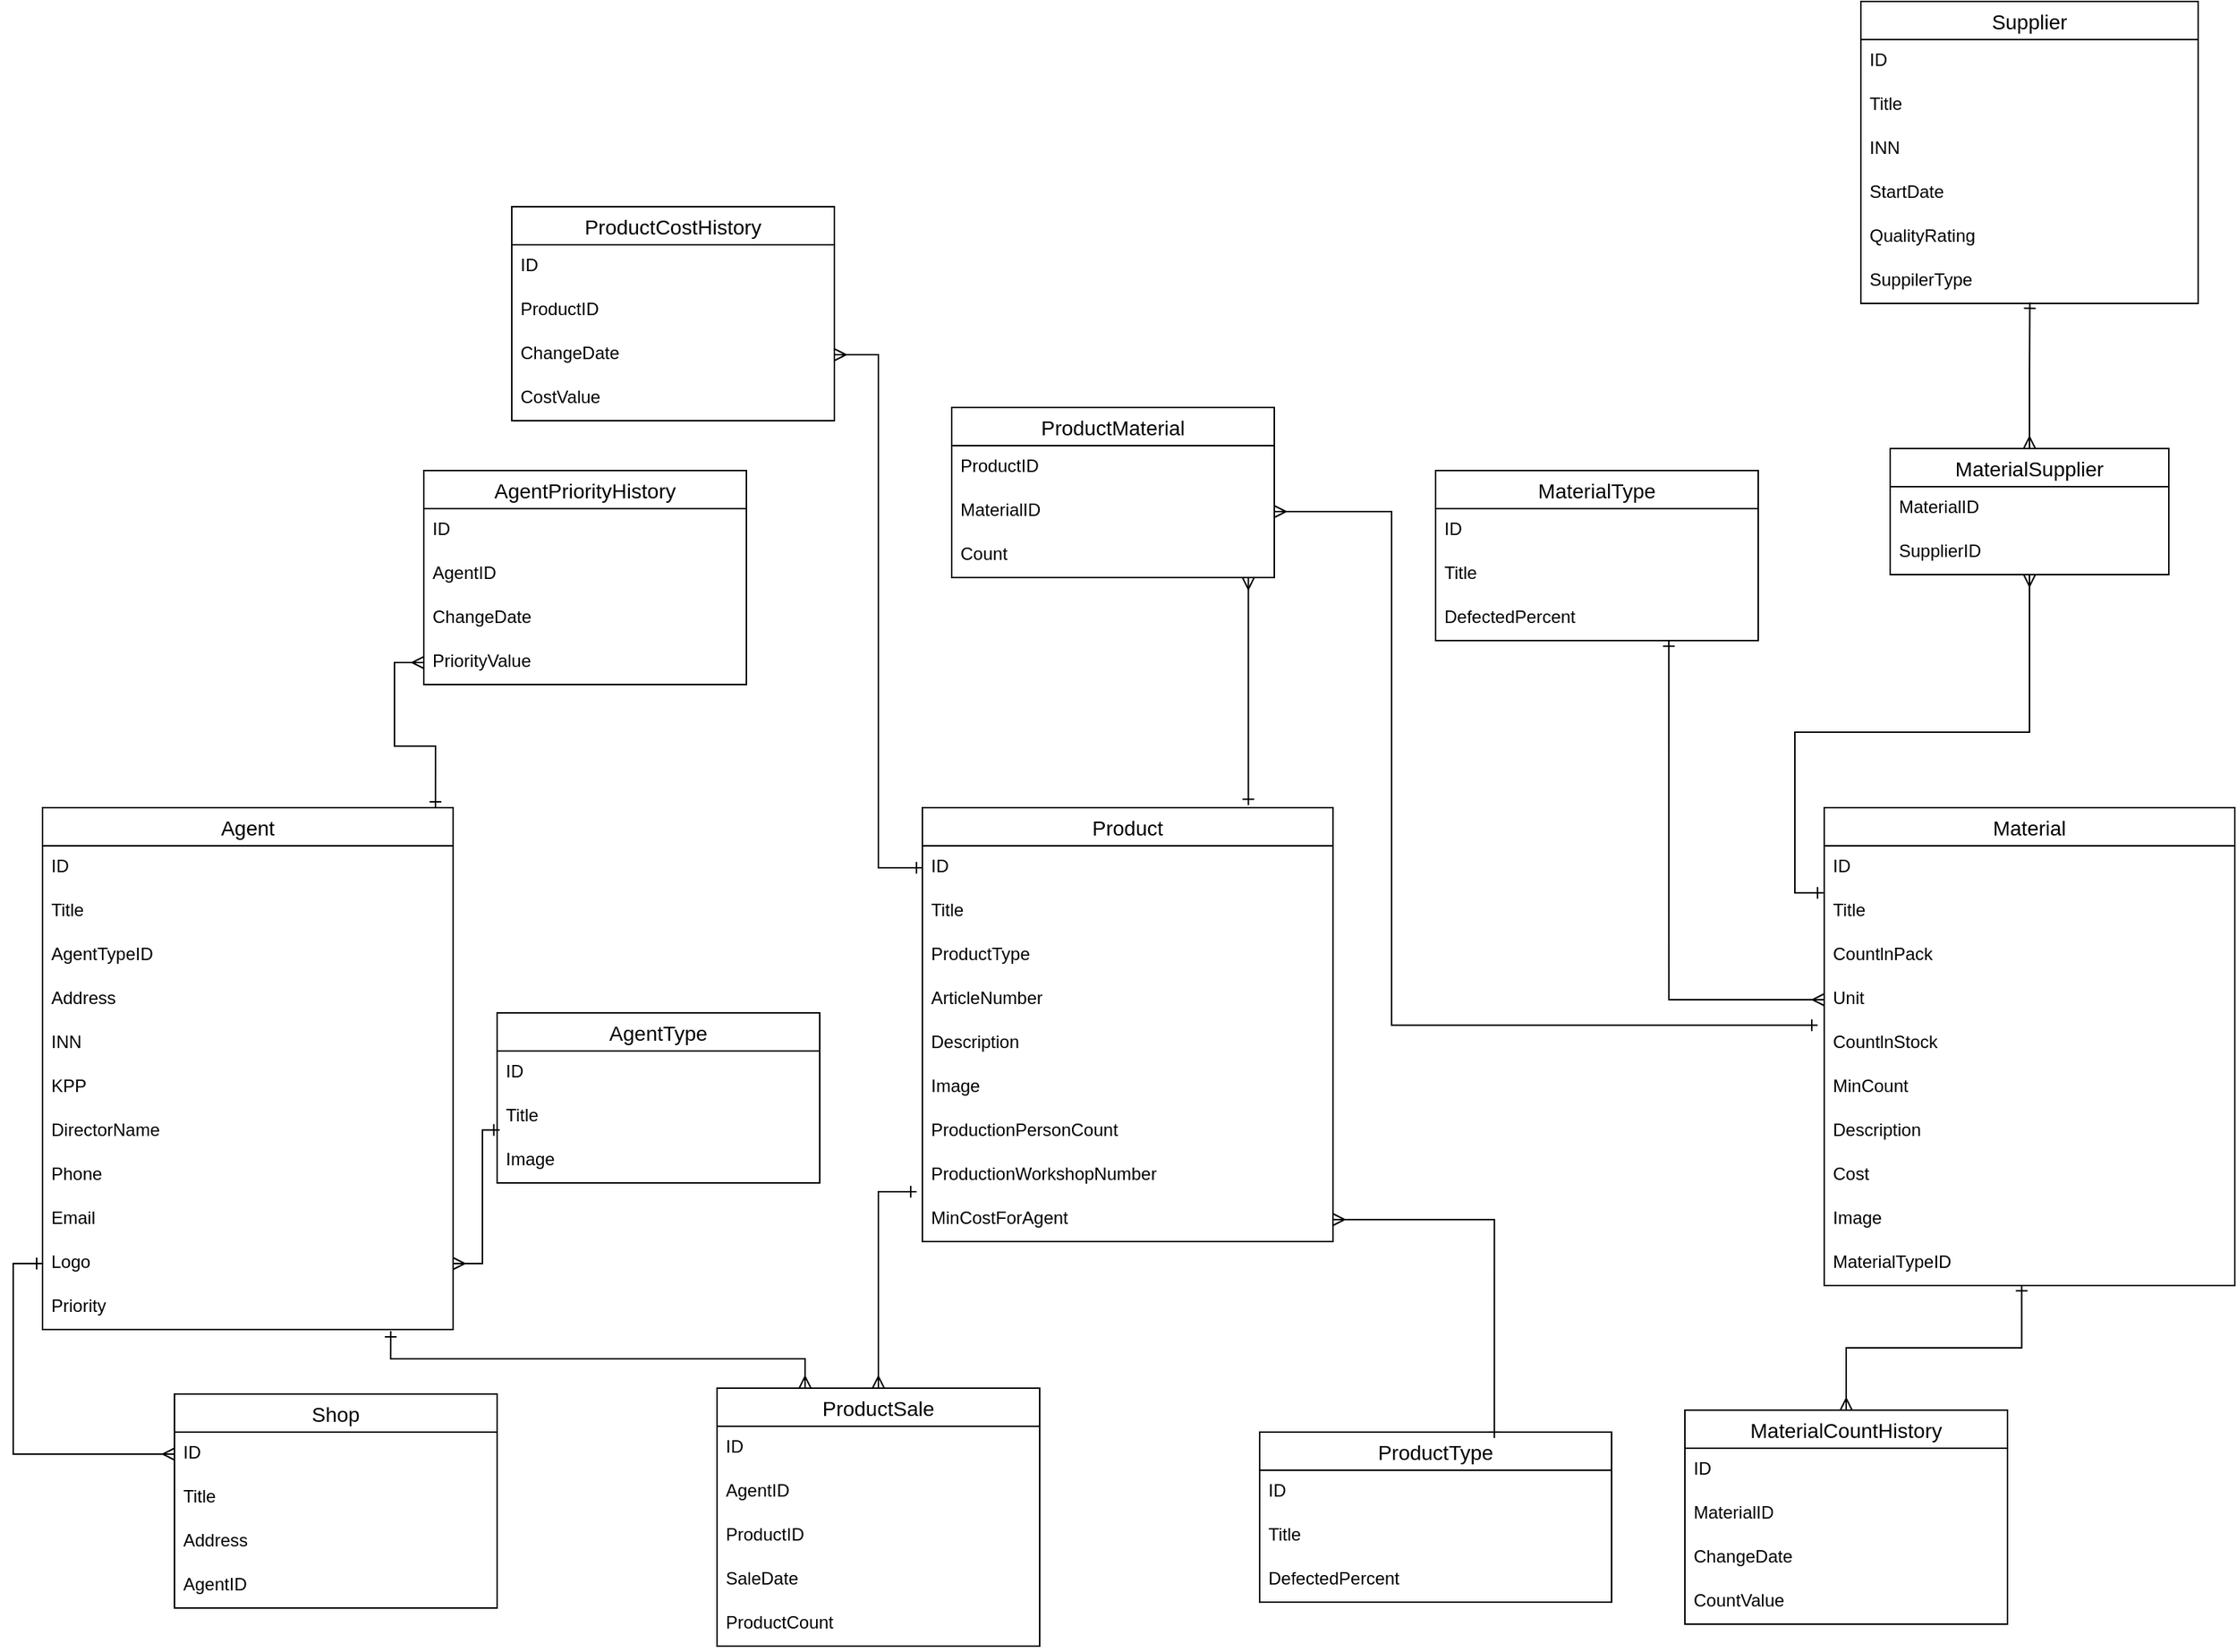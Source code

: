 <mxfile version="20.6.2" type="device"><diagram name="Page-1" id="c4acf3e9-155e-7222-9cf6-157b1a14988f"><mxGraphModel dx="3870" dy="1323" grid="1" gridSize="10" guides="1" tooltips="1" connect="1" arrows="1" fold="1" page="1" pageScale="1" pageWidth="1100" pageHeight="850" background="none" math="0" shadow="0"><root><mxCell id="0"/><mxCell id="1" parent="0"/><mxCell id="Q8-wI0hwkZf0HI2lcBYu-31" value="MaterialType" style="swimlane;fontStyle=0;childLayout=stackLayout;horizontal=1;startSize=26;horizontalStack=0;resizeParent=1;resizeParentMax=0;resizeLast=0;collapsible=1;marginBottom=0;align=center;fontSize=14;" parent="1" vertex="1"><mxGeometry x="300" y="410" width="220" height="116" as="geometry"/></mxCell><mxCell id="Q8-wI0hwkZf0HI2lcBYu-32" value="ID" style="text;strokeColor=none;fillColor=none;spacingLeft=4;spacingRight=4;overflow=hidden;rotatable=0;points=[[0,0.5],[1,0.5]];portConstraint=eastwest;fontSize=12;" parent="Q8-wI0hwkZf0HI2lcBYu-31" vertex="1"><mxGeometry y="26" width="220" height="30" as="geometry"/></mxCell><mxCell id="Q8-wI0hwkZf0HI2lcBYu-33" value="Title" style="text;strokeColor=none;fillColor=none;spacingLeft=4;spacingRight=4;overflow=hidden;rotatable=0;points=[[0,0.5],[1,0.5]];portConstraint=eastwest;fontSize=12;" parent="Q8-wI0hwkZf0HI2lcBYu-31" vertex="1"><mxGeometry y="56" width="220" height="30" as="geometry"/></mxCell><mxCell id="Q8-wI0hwkZf0HI2lcBYu-34" value="DefectedPercent" style="text;strokeColor=none;fillColor=none;spacingLeft=4;spacingRight=4;overflow=hidden;rotatable=0;points=[[0,0.5],[1,0.5]];portConstraint=eastwest;fontSize=12;" parent="Q8-wI0hwkZf0HI2lcBYu-31" vertex="1"><mxGeometry y="86" width="220" height="30" as="geometry"/></mxCell><mxCell id="Q8-wI0hwkZf0HI2lcBYu-40" value="Supplier" style="swimlane;fontStyle=0;childLayout=stackLayout;horizontal=1;startSize=26;horizontalStack=0;resizeParent=1;resizeParentMax=0;resizeLast=0;collapsible=1;marginBottom=0;align=center;fontSize=14;" parent="1" vertex="1"><mxGeometry x="590" y="90" width="230" height="206" as="geometry"/></mxCell><mxCell id="Q8-wI0hwkZf0HI2lcBYu-41" value="ID" style="text;strokeColor=none;fillColor=none;spacingLeft=4;spacingRight=4;overflow=hidden;rotatable=0;points=[[0,0.5],[1,0.5]];portConstraint=eastwest;fontSize=12;" parent="Q8-wI0hwkZf0HI2lcBYu-40" vertex="1"><mxGeometry y="26" width="230" height="30" as="geometry"/></mxCell><mxCell id="Q8-wI0hwkZf0HI2lcBYu-42" value="Title" style="text;strokeColor=none;fillColor=none;spacingLeft=4;spacingRight=4;overflow=hidden;rotatable=0;points=[[0,0.5],[1,0.5]];portConstraint=eastwest;fontSize=12;" parent="Q8-wI0hwkZf0HI2lcBYu-40" vertex="1"><mxGeometry y="56" width="230" height="30" as="geometry"/></mxCell><mxCell id="Q8-wI0hwkZf0HI2lcBYu-43" value="INN" style="text;strokeColor=none;fillColor=none;spacingLeft=4;spacingRight=4;overflow=hidden;rotatable=0;points=[[0,0.5],[1,0.5]];portConstraint=eastwest;fontSize=12;" parent="Q8-wI0hwkZf0HI2lcBYu-40" vertex="1"><mxGeometry y="86" width="230" height="30" as="geometry"/></mxCell><mxCell id="Q8-wI0hwkZf0HI2lcBYu-46" value="StartDate" style="text;strokeColor=none;fillColor=none;spacingLeft=4;spacingRight=4;overflow=hidden;rotatable=0;points=[[0,0.5],[1,0.5]];portConstraint=eastwest;fontSize=12;" parent="Q8-wI0hwkZf0HI2lcBYu-40" vertex="1"><mxGeometry y="116" width="230" height="30" as="geometry"/></mxCell><mxCell id="Q8-wI0hwkZf0HI2lcBYu-45" value="QualityRating" style="text;strokeColor=none;fillColor=none;spacingLeft=4;spacingRight=4;overflow=hidden;rotatable=0;points=[[0,0.5],[1,0.5]];portConstraint=eastwest;fontSize=12;" parent="Q8-wI0hwkZf0HI2lcBYu-40" vertex="1"><mxGeometry y="146" width="230" height="30" as="geometry"/></mxCell><mxCell id="Q8-wI0hwkZf0HI2lcBYu-44" value="SuppilerType" style="text;strokeColor=none;fillColor=none;spacingLeft=4;spacingRight=4;overflow=hidden;rotatable=0;points=[[0,0.5],[1,0.5]];portConstraint=eastwest;fontSize=12;" parent="Q8-wI0hwkZf0HI2lcBYu-40" vertex="1"><mxGeometry y="176" width="230" height="30" as="geometry"/></mxCell><mxCell id="Q8-wI0hwkZf0HI2lcBYu-155" style="edgeStyle=orthogonalEdgeStyle;rounded=0;orthogonalLoop=1;jettySize=auto;html=1;entryX=0.501;entryY=0.977;entryDx=0;entryDy=0;entryPerimeter=0;startArrow=ERmany;startFill=0;endArrow=ERone;endFill=0;" parent="1" source="Q8-wI0hwkZf0HI2lcBYu-49" target="Q8-wI0hwkZf0HI2lcBYu-44" edge="1"><mxGeometry relative="1" as="geometry"/></mxCell><mxCell id="Q8-wI0hwkZf0HI2lcBYu-156" style="edgeStyle=orthogonalEdgeStyle;rounded=0;orthogonalLoop=1;jettySize=auto;html=1;entryX=-0.002;entryY=0.069;entryDx=0;entryDy=0;entryPerimeter=0;startArrow=ERmany;startFill=0;endArrow=ERone;endFill=0;" parent="1" source="Q8-wI0hwkZf0HI2lcBYu-49" target="Q8-wI0hwkZf0HI2lcBYu-55" edge="1"><mxGeometry relative="1" as="geometry"/></mxCell><mxCell id="Q8-wI0hwkZf0HI2lcBYu-49" value="MaterialSupplier" style="swimlane;fontStyle=0;childLayout=stackLayout;horizontal=1;startSize=26;horizontalStack=0;resizeParent=1;resizeParentMax=0;resizeLast=0;collapsible=1;marginBottom=0;align=center;fontSize=14;" parent="1" vertex="1"><mxGeometry x="610" y="395" width="190" height="86" as="geometry"/></mxCell><mxCell id="Q8-wI0hwkZf0HI2lcBYu-50" value="MaterialID" style="text;strokeColor=none;fillColor=none;spacingLeft=4;spacingRight=4;overflow=hidden;rotatable=0;points=[[0,0.5],[1,0.5]];portConstraint=eastwest;fontSize=12;" parent="Q8-wI0hwkZf0HI2lcBYu-49" vertex="1"><mxGeometry y="26" width="190" height="30" as="geometry"/></mxCell><mxCell id="Q8-wI0hwkZf0HI2lcBYu-51" value="SupplierID" style="text;strokeColor=none;fillColor=none;spacingLeft=4;spacingRight=4;overflow=hidden;rotatable=0;points=[[0,0.5],[1,0.5]];portConstraint=eastwest;fontSize=12;" parent="Q8-wI0hwkZf0HI2lcBYu-49" vertex="1"><mxGeometry y="56" width="190" height="30" as="geometry"/></mxCell><mxCell id="Q8-wI0hwkZf0HI2lcBYu-53" value="Material" style="swimlane;fontStyle=0;childLayout=stackLayout;horizontal=1;startSize=26;horizontalStack=0;resizeParent=1;resizeParentMax=0;resizeLast=0;collapsible=1;marginBottom=0;align=center;fontSize=14;" parent="1" vertex="1"><mxGeometry x="565" y="640" width="280" height="326" as="geometry"/></mxCell><mxCell id="Q8-wI0hwkZf0HI2lcBYu-54" value="ID" style="text;strokeColor=none;fillColor=none;spacingLeft=4;spacingRight=4;overflow=hidden;rotatable=0;points=[[0,0.5],[1,0.5]];portConstraint=eastwest;fontSize=12;" parent="Q8-wI0hwkZf0HI2lcBYu-53" vertex="1"><mxGeometry y="26" width="280" height="30" as="geometry"/></mxCell><mxCell id="Q8-wI0hwkZf0HI2lcBYu-55" value="Title" style="text;strokeColor=none;fillColor=none;spacingLeft=4;spacingRight=4;overflow=hidden;rotatable=0;points=[[0,0.5],[1,0.5]];portConstraint=eastwest;fontSize=12;" parent="Q8-wI0hwkZf0HI2lcBYu-53" vertex="1"><mxGeometry y="56" width="280" height="30" as="geometry"/></mxCell><mxCell id="Q8-wI0hwkZf0HI2lcBYu-56" value="CountlnPack" style="text;strokeColor=none;fillColor=none;spacingLeft=4;spacingRight=4;overflow=hidden;rotatable=0;points=[[0,0.5],[1,0.5]];portConstraint=eastwest;fontSize=12;" parent="Q8-wI0hwkZf0HI2lcBYu-53" vertex="1"><mxGeometry y="86" width="280" height="30" as="geometry"/></mxCell><mxCell id="Q8-wI0hwkZf0HI2lcBYu-63" value="Unit" style="text;strokeColor=none;fillColor=none;spacingLeft=4;spacingRight=4;overflow=hidden;rotatable=0;points=[[0,0.5],[1,0.5]];portConstraint=eastwest;fontSize=12;" parent="Q8-wI0hwkZf0HI2lcBYu-53" vertex="1"><mxGeometry y="116" width="280" height="30" as="geometry"/></mxCell><mxCell id="Q8-wI0hwkZf0HI2lcBYu-62" value="CountlnStock" style="text;strokeColor=none;fillColor=none;spacingLeft=4;spacingRight=4;overflow=hidden;rotatable=0;points=[[0,0.5],[1,0.5]];portConstraint=eastwest;fontSize=12;" parent="Q8-wI0hwkZf0HI2lcBYu-53" vertex="1"><mxGeometry y="146" width="280" height="30" as="geometry"/></mxCell><mxCell id="Q8-wI0hwkZf0HI2lcBYu-61" value="MinCount" style="text;strokeColor=none;fillColor=none;spacingLeft=4;spacingRight=4;overflow=hidden;rotatable=0;points=[[0,0.5],[1,0.5]];portConstraint=eastwest;fontSize=12;" parent="Q8-wI0hwkZf0HI2lcBYu-53" vertex="1"><mxGeometry y="176" width="280" height="30" as="geometry"/></mxCell><mxCell id="Q8-wI0hwkZf0HI2lcBYu-60" value="Description" style="text;strokeColor=none;fillColor=none;spacingLeft=4;spacingRight=4;overflow=hidden;rotatable=0;points=[[0,0.5],[1,0.5]];portConstraint=eastwest;fontSize=12;" parent="Q8-wI0hwkZf0HI2lcBYu-53" vertex="1"><mxGeometry y="206" width="280" height="30" as="geometry"/></mxCell><mxCell id="Q8-wI0hwkZf0HI2lcBYu-59" value="Cost" style="text;strokeColor=none;fillColor=none;spacingLeft=4;spacingRight=4;overflow=hidden;rotatable=0;points=[[0,0.5],[1,0.5]];portConstraint=eastwest;fontSize=12;" parent="Q8-wI0hwkZf0HI2lcBYu-53" vertex="1"><mxGeometry y="236" width="280" height="30" as="geometry"/></mxCell><mxCell id="Q8-wI0hwkZf0HI2lcBYu-58" value="Image" style="text;strokeColor=none;fillColor=none;spacingLeft=4;spacingRight=4;overflow=hidden;rotatable=0;points=[[0,0.5],[1,0.5]];portConstraint=eastwest;fontSize=12;" parent="Q8-wI0hwkZf0HI2lcBYu-53" vertex="1"><mxGeometry y="266" width="280" height="30" as="geometry"/></mxCell><mxCell id="Q8-wI0hwkZf0HI2lcBYu-57" value="MaterialTypeID" style="text;strokeColor=none;fillColor=none;spacingLeft=4;spacingRight=4;overflow=hidden;rotatable=0;points=[[0,0.5],[1,0.5]];portConstraint=eastwest;fontSize=12;" parent="Q8-wI0hwkZf0HI2lcBYu-53" vertex="1"><mxGeometry y="296" width="280" height="30" as="geometry"/></mxCell><mxCell id="Q8-wI0hwkZf0HI2lcBYu-159" style="edgeStyle=orthogonalEdgeStyle;rounded=0;orthogonalLoop=1;jettySize=auto;html=1;entryX=0.481;entryY=0.987;entryDx=0;entryDy=0;entryPerimeter=0;startArrow=ERmany;startFill=0;endArrow=ERone;endFill=0;" parent="1" source="Q8-wI0hwkZf0HI2lcBYu-64" target="Q8-wI0hwkZf0HI2lcBYu-57" edge="1"><mxGeometry relative="1" as="geometry"/></mxCell><mxCell id="Q8-wI0hwkZf0HI2lcBYu-64" value="MaterialCountHistory" style="swimlane;fontStyle=0;childLayout=stackLayout;horizontal=1;startSize=26;horizontalStack=0;resizeParent=1;resizeParentMax=0;resizeLast=0;collapsible=1;marginBottom=0;align=center;fontSize=14;" parent="1" vertex="1"><mxGeometry x="470" y="1051" width="220" height="146" as="geometry"/></mxCell><mxCell id="Q8-wI0hwkZf0HI2lcBYu-65" value="ID" style="text;strokeColor=none;fillColor=none;spacingLeft=4;spacingRight=4;overflow=hidden;rotatable=0;points=[[0,0.5],[1,0.5]];portConstraint=eastwest;fontSize=12;" parent="Q8-wI0hwkZf0HI2lcBYu-64" vertex="1"><mxGeometry y="26" width="220" height="30" as="geometry"/></mxCell><mxCell id="Q8-wI0hwkZf0HI2lcBYu-66" value="MaterialID" style="text;strokeColor=none;fillColor=none;spacingLeft=4;spacingRight=4;overflow=hidden;rotatable=0;points=[[0,0.5],[1,0.5]];portConstraint=eastwest;fontSize=12;" parent="Q8-wI0hwkZf0HI2lcBYu-64" vertex="1"><mxGeometry y="56" width="220" height="30" as="geometry"/></mxCell><mxCell id="Q8-wI0hwkZf0HI2lcBYu-67" value="ChangeDate" style="text;strokeColor=none;fillColor=none;spacingLeft=4;spacingRight=4;overflow=hidden;rotatable=0;points=[[0,0.5],[1,0.5]];portConstraint=eastwest;fontSize=12;" parent="Q8-wI0hwkZf0HI2lcBYu-64" vertex="1"><mxGeometry y="86" width="220" height="30" as="geometry"/></mxCell><mxCell id="Q8-wI0hwkZf0HI2lcBYu-68" value="CountValue" style="text;strokeColor=none;fillColor=none;spacingLeft=4;spacingRight=4;overflow=hidden;rotatable=0;points=[[0,0.5],[1,0.5]];portConstraint=eastwest;fontSize=12;" parent="Q8-wI0hwkZf0HI2lcBYu-64" vertex="1"><mxGeometry y="116" width="220" height="30" as="geometry"/></mxCell><mxCell id="Q8-wI0hwkZf0HI2lcBYu-69" value="ProductType" style="swimlane;fontStyle=0;childLayout=stackLayout;horizontal=1;startSize=26;horizontalStack=0;resizeParent=1;resizeParentMax=0;resizeLast=0;collapsible=1;marginBottom=0;align=center;fontSize=14;" parent="1" vertex="1"><mxGeometry x="180" y="1066" width="240" height="116" as="geometry"/></mxCell><mxCell id="Q8-wI0hwkZf0HI2lcBYu-70" value="ID" style="text;strokeColor=none;fillColor=none;spacingLeft=4;spacingRight=4;overflow=hidden;rotatable=0;points=[[0,0.5],[1,0.5]];portConstraint=eastwest;fontSize=12;" parent="Q8-wI0hwkZf0HI2lcBYu-69" vertex="1"><mxGeometry y="26" width="240" height="30" as="geometry"/></mxCell><mxCell id="Q8-wI0hwkZf0HI2lcBYu-71" value="Title" style="text;strokeColor=none;fillColor=none;spacingLeft=4;spacingRight=4;overflow=hidden;rotatable=0;points=[[0,0.5],[1,0.5]];portConstraint=eastwest;fontSize=12;" parent="Q8-wI0hwkZf0HI2lcBYu-69" vertex="1"><mxGeometry y="56" width="240" height="30" as="geometry"/></mxCell><mxCell id="Q8-wI0hwkZf0HI2lcBYu-72" value="DefectedPercent" style="text;strokeColor=none;fillColor=none;spacingLeft=4;spacingRight=4;overflow=hidden;rotatable=0;points=[[0,0.5],[1,0.5]];portConstraint=eastwest;fontSize=12;" parent="Q8-wI0hwkZf0HI2lcBYu-69" vertex="1"><mxGeometry y="86" width="240" height="30" as="geometry"/></mxCell><mxCell id="Q8-wI0hwkZf0HI2lcBYu-142" style="edgeStyle=orthogonalEdgeStyle;rounded=0;orthogonalLoop=1;jettySize=auto;html=1;entryX=0.794;entryY=-0.006;entryDx=0;entryDy=0;startArrow=ERmany;startFill=0;endArrow=ERone;endFill=0;entryPerimeter=0;" parent="1" source="Q8-wI0hwkZf0HI2lcBYu-73" target="Q8-wI0hwkZf0HI2lcBYu-77" edge="1"><mxGeometry relative="1" as="geometry"><Array as="points"><mxPoint x="172" y="630"/></Array></mxGeometry></mxCell><mxCell id="Q8-wI0hwkZf0HI2lcBYu-73" value="ProductMaterial" style="swimlane;fontStyle=0;childLayout=stackLayout;horizontal=1;startSize=26;horizontalStack=0;resizeParent=1;resizeParentMax=0;resizeLast=0;collapsible=1;marginBottom=0;align=center;fontSize=14;" parent="1" vertex="1"><mxGeometry x="-30" y="367" width="220" height="116" as="geometry"/></mxCell><mxCell id="Q8-wI0hwkZf0HI2lcBYu-74" value="ProductID" style="text;strokeColor=none;fillColor=none;spacingLeft=4;spacingRight=4;overflow=hidden;rotatable=0;points=[[0,0.5],[1,0.5]];portConstraint=eastwest;fontSize=12;" parent="Q8-wI0hwkZf0HI2lcBYu-73" vertex="1"><mxGeometry y="26" width="220" height="30" as="geometry"/></mxCell><mxCell id="Q8-wI0hwkZf0HI2lcBYu-75" value="MaterialID" style="text;strokeColor=none;fillColor=none;spacingLeft=4;spacingRight=4;overflow=hidden;rotatable=0;points=[[0,0.5],[1,0.5]];portConstraint=eastwest;fontSize=12;" parent="Q8-wI0hwkZf0HI2lcBYu-73" vertex="1"><mxGeometry y="56" width="220" height="30" as="geometry"/></mxCell><mxCell id="Q8-wI0hwkZf0HI2lcBYu-76" value="Count" style="text;strokeColor=none;fillColor=none;spacingLeft=4;spacingRight=4;overflow=hidden;rotatable=0;points=[[0,0.5],[1,0.5]];portConstraint=eastwest;fontSize=12;" parent="Q8-wI0hwkZf0HI2lcBYu-73" vertex="1"><mxGeometry y="86" width="220" height="30" as="geometry"/></mxCell><mxCell id="Q8-wI0hwkZf0HI2lcBYu-77" value="Product" style="swimlane;fontStyle=0;childLayout=stackLayout;horizontal=1;startSize=26;horizontalStack=0;resizeParent=1;resizeParentMax=0;resizeLast=0;collapsible=1;marginBottom=0;align=center;fontSize=14;" parent="1" vertex="1"><mxGeometry x="-50" y="640" width="280" height="296" as="geometry"/></mxCell><mxCell id="Q8-wI0hwkZf0HI2lcBYu-78" value="ID" style="text;strokeColor=none;fillColor=none;spacingLeft=4;spacingRight=4;overflow=hidden;rotatable=0;points=[[0,0.5],[1,0.5]];portConstraint=eastwest;fontSize=12;" parent="Q8-wI0hwkZf0HI2lcBYu-77" vertex="1"><mxGeometry y="26" width="280" height="30" as="geometry"/></mxCell><mxCell id="Q8-wI0hwkZf0HI2lcBYu-79" value="Title" style="text;strokeColor=none;fillColor=none;spacingLeft=4;spacingRight=4;overflow=hidden;rotatable=0;points=[[0,0.5],[1,0.5]];portConstraint=eastwest;fontSize=12;" parent="Q8-wI0hwkZf0HI2lcBYu-77" vertex="1"><mxGeometry y="56" width="280" height="30" as="geometry"/></mxCell><mxCell id="Q8-wI0hwkZf0HI2lcBYu-80" value="ProductType" style="text;strokeColor=none;fillColor=none;spacingLeft=4;spacingRight=4;overflow=hidden;rotatable=0;points=[[0,0.5],[1,0.5]];portConstraint=eastwest;fontSize=12;" parent="Q8-wI0hwkZf0HI2lcBYu-77" vertex="1"><mxGeometry y="86" width="280" height="30" as="geometry"/></mxCell><mxCell id="Q8-wI0hwkZf0HI2lcBYu-81" value="ArticleNumber" style="text;strokeColor=none;fillColor=none;spacingLeft=4;spacingRight=4;overflow=hidden;rotatable=0;points=[[0,0.5],[1,0.5]];portConstraint=eastwest;fontSize=12;" parent="Q8-wI0hwkZf0HI2lcBYu-77" vertex="1"><mxGeometry y="116" width="280" height="30" as="geometry"/></mxCell><mxCell id="Q8-wI0hwkZf0HI2lcBYu-82" value="Description" style="text;strokeColor=none;fillColor=none;spacingLeft=4;spacingRight=4;overflow=hidden;rotatable=0;points=[[0,0.5],[1,0.5]];portConstraint=eastwest;fontSize=12;" parent="Q8-wI0hwkZf0HI2lcBYu-77" vertex="1"><mxGeometry y="146" width="280" height="30" as="geometry"/></mxCell><mxCell id="Q8-wI0hwkZf0HI2lcBYu-83" value="Image" style="text;strokeColor=none;fillColor=none;spacingLeft=4;spacingRight=4;overflow=hidden;rotatable=0;points=[[0,0.5],[1,0.5]];portConstraint=eastwest;fontSize=12;" parent="Q8-wI0hwkZf0HI2lcBYu-77" vertex="1"><mxGeometry y="176" width="280" height="30" as="geometry"/></mxCell><mxCell id="Q8-wI0hwkZf0HI2lcBYu-84" value="ProductionPersonCount" style="text;strokeColor=none;fillColor=none;spacingLeft=4;spacingRight=4;overflow=hidden;rotatable=0;points=[[0,0.5],[1,0.5]];portConstraint=eastwest;fontSize=12;" parent="Q8-wI0hwkZf0HI2lcBYu-77" vertex="1"><mxGeometry y="206" width="280" height="30" as="geometry"/></mxCell><mxCell id="Q8-wI0hwkZf0HI2lcBYu-85" value="ProductionWorkshopNumber" style="text;strokeColor=none;fillColor=none;spacingLeft=4;spacingRight=4;overflow=hidden;rotatable=0;points=[[0,0.5],[1,0.5]];portConstraint=eastwest;fontSize=12;" parent="Q8-wI0hwkZf0HI2lcBYu-77" vertex="1"><mxGeometry y="236" width="280" height="30" as="geometry"/></mxCell><mxCell id="Q8-wI0hwkZf0HI2lcBYu-86" value="MinCostForAgent" style="text;strokeColor=none;fillColor=none;spacingLeft=4;spacingRight=4;overflow=hidden;rotatable=0;points=[[0,0.5],[1,0.5]];portConstraint=eastwest;fontSize=12;" parent="Q8-wI0hwkZf0HI2lcBYu-77" vertex="1"><mxGeometry y="266" width="280" height="30" as="geometry"/></mxCell><mxCell id="Q8-wI0hwkZf0HI2lcBYu-88" value="AgentType" style="swimlane;fontStyle=0;childLayout=stackLayout;horizontal=1;startSize=26;horizontalStack=0;resizeParent=1;resizeParentMax=0;resizeLast=0;collapsible=1;marginBottom=0;align=center;fontSize=14;" parent="1" vertex="1"><mxGeometry x="-340" y="780" width="220" height="116" as="geometry"/></mxCell><mxCell id="Q8-wI0hwkZf0HI2lcBYu-89" value="ID" style="text;strokeColor=none;fillColor=none;spacingLeft=4;spacingRight=4;overflow=hidden;rotatable=0;points=[[0,0.5],[1,0.5]];portConstraint=eastwest;fontSize=12;" parent="Q8-wI0hwkZf0HI2lcBYu-88" vertex="1"><mxGeometry y="26" width="220" height="30" as="geometry"/></mxCell><mxCell id="Q8-wI0hwkZf0HI2lcBYu-90" value="Title" style="text;strokeColor=none;fillColor=none;spacingLeft=4;spacingRight=4;overflow=hidden;rotatable=0;points=[[0,0.5],[1,0.5]];portConstraint=eastwest;fontSize=12;" parent="Q8-wI0hwkZf0HI2lcBYu-88" vertex="1"><mxGeometry y="56" width="220" height="30" as="geometry"/></mxCell><mxCell id="Q8-wI0hwkZf0HI2lcBYu-91" value="Image" style="text;strokeColor=none;fillColor=none;spacingLeft=4;spacingRight=4;overflow=hidden;rotatable=0;points=[[0,0.5],[1,0.5]];portConstraint=eastwest;fontSize=12;" parent="Q8-wI0hwkZf0HI2lcBYu-88" vertex="1"><mxGeometry y="86" width="220" height="30" as="geometry"/></mxCell><mxCell id="Q8-wI0hwkZf0HI2lcBYu-136" style="edgeStyle=orthogonalEdgeStyle;rounded=0;orthogonalLoop=1;jettySize=auto;html=1;entryX=0.848;entryY=1.033;entryDx=0;entryDy=0;entryPerimeter=0;startArrow=ERmany;startFill=0;endArrow=ERone;endFill=0;" parent="1" source="Q8-wI0hwkZf0HI2lcBYu-92" target="Q8-wI0hwkZf0HI2lcBYu-123" edge="1"><mxGeometry relative="1" as="geometry"><Array as="points"><mxPoint x="-130" y="1016"/><mxPoint x="-413" y="1016"/></Array></mxGeometry></mxCell><mxCell id="Q8-wI0hwkZf0HI2lcBYu-140" style="edgeStyle=orthogonalEdgeStyle;rounded=0;orthogonalLoop=1;jettySize=auto;html=1;entryX=-0.014;entryY=0.867;entryDx=0;entryDy=0;entryPerimeter=0;startArrow=ERmany;startFill=0;endArrow=ERone;endFill=0;" parent="1" source="Q8-wI0hwkZf0HI2lcBYu-92" target="Q8-wI0hwkZf0HI2lcBYu-85" edge="1"><mxGeometry relative="1" as="geometry"/></mxCell><mxCell id="Q8-wI0hwkZf0HI2lcBYu-92" value="ProductSale" style="swimlane;fontStyle=0;childLayout=stackLayout;horizontal=1;startSize=26;horizontalStack=0;resizeParent=1;resizeParentMax=0;resizeLast=0;collapsible=1;marginBottom=0;align=center;fontSize=14;" parent="1" vertex="1"><mxGeometry x="-190" y="1036" width="220" height="176" as="geometry"/></mxCell><mxCell id="Q8-wI0hwkZf0HI2lcBYu-93" value="ID" style="text;strokeColor=none;fillColor=none;spacingLeft=4;spacingRight=4;overflow=hidden;rotatable=0;points=[[0,0.5],[1,0.5]];portConstraint=eastwest;fontSize=12;" parent="Q8-wI0hwkZf0HI2lcBYu-92" vertex="1"><mxGeometry y="26" width="220" height="30" as="geometry"/></mxCell><mxCell id="Q8-wI0hwkZf0HI2lcBYu-94" value="AgentID" style="text;strokeColor=none;fillColor=none;spacingLeft=4;spacingRight=4;overflow=hidden;rotatable=0;points=[[0,0.5],[1,0.5]];portConstraint=eastwest;fontSize=12;" parent="Q8-wI0hwkZf0HI2lcBYu-92" vertex="1"><mxGeometry y="56" width="220" height="30" as="geometry"/></mxCell><mxCell id="Q8-wI0hwkZf0HI2lcBYu-95" value="ProductID" style="text;strokeColor=none;fillColor=none;spacingLeft=4;spacingRight=4;overflow=hidden;rotatable=0;points=[[0,0.5],[1,0.5]];portConstraint=eastwest;fontSize=12;" parent="Q8-wI0hwkZf0HI2lcBYu-92" vertex="1"><mxGeometry y="86" width="220" height="30" as="geometry"/></mxCell><mxCell id="Q8-wI0hwkZf0HI2lcBYu-97" value="SaleDate" style="text;strokeColor=none;fillColor=none;spacingLeft=4;spacingRight=4;overflow=hidden;rotatable=0;points=[[0,0.5],[1,0.5]];portConstraint=eastwest;fontSize=12;" parent="Q8-wI0hwkZf0HI2lcBYu-92" vertex="1"><mxGeometry y="116" width="220" height="30" as="geometry"/></mxCell><mxCell id="Q8-wI0hwkZf0HI2lcBYu-96" value="ProductCount" style="text;strokeColor=none;fillColor=none;spacingLeft=4;spacingRight=4;overflow=hidden;rotatable=0;points=[[0,0.5],[1,0.5]];portConstraint=eastwest;fontSize=12;" parent="Q8-wI0hwkZf0HI2lcBYu-92" vertex="1"><mxGeometry y="146" width="220" height="30" as="geometry"/></mxCell><mxCell id="Q8-wI0hwkZf0HI2lcBYu-98" value="Shop" style="swimlane;fontStyle=0;childLayout=stackLayout;horizontal=1;startSize=26;horizontalStack=0;resizeParent=1;resizeParentMax=0;resizeLast=0;collapsible=1;marginBottom=0;align=center;fontSize=14;" parent="1" vertex="1"><mxGeometry x="-560" y="1040" width="220" height="146" as="geometry"/></mxCell><mxCell id="Q8-wI0hwkZf0HI2lcBYu-99" value="ID" style="text;strokeColor=none;fillColor=none;spacingLeft=4;spacingRight=4;overflow=hidden;rotatable=0;points=[[0,0.5],[1,0.5]];portConstraint=eastwest;fontSize=12;" parent="Q8-wI0hwkZf0HI2lcBYu-98" vertex="1"><mxGeometry y="26" width="220" height="30" as="geometry"/></mxCell><mxCell id="Q8-wI0hwkZf0HI2lcBYu-100" value="Title" style="text;strokeColor=none;fillColor=none;spacingLeft=4;spacingRight=4;overflow=hidden;rotatable=0;points=[[0,0.5],[1,0.5]];portConstraint=eastwest;fontSize=12;" parent="Q8-wI0hwkZf0HI2lcBYu-98" vertex="1"><mxGeometry y="56" width="220" height="30" as="geometry"/></mxCell><mxCell id="Q8-wI0hwkZf0HI2lcBYu-101" value="Address" style="text;strokeColor=none;fillColor=none;spacingLeft=4;spacingRight=4;overflow=hidden;rotatable=0;points=[[0,0.5],[1,0.5]];portConstraint=eastwest;fontSize=12;" parent="Q8-wI0hwkZf0HI2lcBYu-98" vertex="1"><mxGeometry y="86" width="220" height="30" as="geometry"/></mxCell><mxCell id="Q8-wI0hwkZf0HI2lcBYu-102" value="AgentID" style="text;strokeColor=none;fillColor=none;spacingLeft=4;spacingRight=4;overflow=hidden;rotatable=0;points=[[0,0.5],[1,0.5]];portConstraint=eastwest;fontSize=12;" parent="Q8-wI0hwkZf0HI2lcBYu-98" vertex="1"><mxGeometry y="116" width="220" height="30" as="geometry"/></mxCell><mxCell id="Q8-wI0hwkZf0HI2lcBYu-103" value="ProductCostHistory" style="swimlane;fontStyle=0;childLayout=stackLayout;horizontal=1;startSize=26;horizontalStack=0;resizeParent=1;resizeParentMax=0;resizeLast=0;collapsible=1;marginBottom=0;align=center;fontSize=14;" parent="1" vertex="1"><mxGeometry x="-330" y="230" width="220" height="146" as="geometry"/></mxCell><mxCell id="Q8-wI0hwkZf0HI2lcBYu-104" value="ID" style="text;strokeColor=none;fillColor=none;spacingLeft=4;spacingRight=4;overflow=hidden;rotatable=0;points=[[0,0.5],[1,0.5]];portConstraint=eastwest;fontSize=12;" parent="Q8-wI0hwkZf0HI2lcBYu-103" vertex="1"><mxGeometry y="26" width="220" height="30" as="geometry"/></mxCell><mxCell id="Q8-wI0hwkZf0HI2lcBYu-105" value="ProductID" style="text;strokeColor=none;fillColor=none;spacingLeft=4;spacingRight=4;overflow=hidden;rotatable=0;points=[[0,0.5],[1,0.5]];portConstraint=eastwest;fontSize=12;" parent="Q8-wI0hwkZf0HI2lcBYu-103" vertex="1"><mxGeometry y="56" width="220" height="30" as="geometry"/></mxCell><mxCell id="Q8-wI0hwkZf0HI2lcBYu-106" value="ChangeDate" style="text;strokeColor=none;fillColor=none;spacingLeft=4;spacingRight=4;overflow=hidden;rotatable=0;points=[[0,0.5],[1,0.5]];portConstraint=eastwest;fontSize=12;" parent="Q8-wI0hwkZf0HI2lcBYu-103" vertex="1"><mxGeometry y="86" width="220" height="30" as="geometry"/></mxCell><mxCell id="Q8-wI0hwkZf0HI2lcBYu-107" value="CostValue" style="text;strokeColor=none;fillColor=none;spacingLeft=4;spacingRight=4;overflow=hidden;rotatable=0;points=[[0,0.5],[1,0.5]];portConstraint=eastwest;fontSize=12;" parent="Q8-wI0hwkZf0HI2lcBYu-103" vertex="1"><mxGeometry y="116" width="220" height="30" as="geometry"/></mxCell><mxCell id="Q8-wI0hwkZf0HI2lcBYu-108" value="AgentPriorityHistory" style="swimlane;fontStyle=0;childLayout=stackLayout;horizontal=1;startSize=26;horizontalStack=0;resizeParent=1;resizeParentMax=0;resizeLast=0;collapsible=1;marginBottom=0;align=center;fontSize=14;" parent="1" vertex="1"><mxGeometry x="-390" y="410" width="220" height="146" as="geometry"/></mxCell><mxCell id="Q8-wI0hwkZf0HI2lcBYu-109" value="ID" style="text;strokeColor=none;fillColor=none;spacingLeft=4;spacingRight=4;overflow=hidden;rotatable=0;points=[[0,0.5],[1,0.5]];portConstraint=eastwest;fontSize=12;" parent="Q8-wI0hwkZf0HI2lcBYu-108" vertex="1"><mxGeometry y="26" width="220" height="30" as="geometry"/></mxCell><mxCell id="Q8-wI0hwkZf0HI2lcBYu-110" value="AgentID" style="text;strokeColor=none;fillColor=none;spacingLeft=4;spacingRight=4;overflow=hidden;rotatable=0;points=[[0,0.5],[1,0.5]];portConstraint=eastwest;fontSize=12;" parent="Q8-wI0hwkZf0HI2lcBYu-108" vertex="1"><mxGeometry y="56" width="220" height="30" as="geometry"/></mxCell><mxCell id="Q8-wI0hwkZf0HI2lcBYu-111" value="ChangeDate" style="text;strokeColor=none;fillColor=none;spacingLeft=4;spacingRight=4;overflow=hidden;rotatable=0;points=[[0,0.5],[1,0.5]];portConstraint=eastwest;fontSize=12;" parent="Q8-wI0hwkZf0HI2lcBYu-108" vertex="1"><mxGeometry y="86" width="220" height="30" as="geometry"/></mxCell><mxCell id="Q8-wI0hwkZf0HI2lcBYu-112" value="PriorityValue" style="text;strokeColor=none;fillColor=none;spacingLeft=4;spacingRight=4;overflow=hidden;rotatable=0;points=[[0,0.5],[1,0.5]];portConstraint=eastwest;fontSize=12;" parent="Q8-wI0hwkZf0HI2lcBYu-108" vertex="1"><mxGeometry y="116" width="220" height="30" as="geometry"/></mxCell><mxCell id="Q8-wI0hwkZf0HI2lcBYu-113" value="Agent" style="swimlane;fontStyle=0;childLayout=stackLayout;horizontal=1;startSize=26;horizontalStack=0;resizeParent=1;resizeParentMax=0;resizeLast=0;collapsible=1;marginBottom=0;align=center;fontSize=14;" parent="1" vertex="1"><mxGeometry x="-650" y="640" width="280" height="356" as="geometry"/></mxCell><mxCell id="Q8-wI0hwkZf0HI2lcBYu-114" value="ID" style="text;strokeColor=none;fillColor=none;spacingLeft=4;spacingRight=4;overflow=hidden;rotatable=0;points=[[0,0.5],[1,0.5]];portConstraint=eastwest;fontSize=12;" parent="Q8-wI0hwkZf0HI2lcBYu-113" vertex="1"><mxGeometry y="26" width="280" height="30" as="geometry"/></mxCell><mxCell id="Q8-wI0hwkZf0HI2lcBYu-115" value="Title" style="text;strokeColor=none;fillColor=none;spacingLeft=4;spacingRight=4;overflow=hidden;rotatable=0;points=[[0,0.5],[1,0.5]];portConstraint=eastwest;fontSize=12;" parent="Q8-wI0hwkZf0HI2lcBYu-113" vertex="1"><mxGeometry y="56" width="280" height="30" as="geometry"/></mxCell><mxCell id="Q8-wI0hwkZf0HI2lcBYu-116" value="AgentTypeID" style="text;strokeColor=none;fillColor=none;spacingLeft=4;spacingRight=4;overflow=hidden;rotatable=0;points=[[0,0.5],[1,0.5]];portConstraint=eastwest;fontSize=12;" parent="Q8-wI0hwkZf0HI2lcBYu-113" vertex="1"><mxGeometry y="86" width="280" height="30" as="geometry"/></mxCell><mxCell id="Q8-wI0hwkZf0HI2lcBYu-117" value="Address" style="text;strokeColor=none;fillColor=none;spacingLeft=4;spacingRight=4;overflow=hidden;rotatable=0;points=[[0,0.5],[1,0.5]];portConstraint=eastwest;fontSize=12;" parent="Q8-wI0hwkZf0HI2lcBYu-113" vertex="1"><mxGeometry y="116" width="280" height="30" as="geometry"/></mxCell><mxCell id="Q8-wI0hwkZf0HI2lcBYu-118" value="INN" style="text;strokeColor=none;fillColor=none;spacingLeft=4;spacingRight=4;overflow=hidden;rotatable=0;points=[[0,0.5],[1,0.5]];portConstraint=eastwest;fontSize=12;" parent="Q8-wI0hwkZf0HI2lcBYu-113" vertex="1"><mxGeometry y="146" width="280" height="30" as="geometry"/></mxCell><mxCell id="Q8-wI0hwkZf0HI2lcBYu-119" value="KPP" style="text;strokeColor=none;fillColor=none;spacingLeft=4;spacingRight=4;overflow=hidden;rotatable=0;points=[[0,0.5],[1,0.5]];portConstraint=eastwest;fontSize=12;" parent="Q8-wI0hwkZf0HI2lcBYu-113" vertex="1"><mxGeometry y="176" width="280" height="30" as="geometry"/></mxCell><mxCell id="Q8-wI0hwkZf0HI2lcBYu-120" value="DirectorName" style="text;strokeColor=none;fillColor=none;spacingLeft=4;spacingRight=4;overflow=hidden;rotatable=0;points=[[0,0.5],[1,0.5]];portConstraint=eastwest;fontSize=12;" parent="Q8-wI0hwkZf0HI2lcBYu-113" vertex="1"><mxGeometry y="206" width="280" height="30" as="geometry"/></mxCell><mxCell id="Q8-wI0hwkZf0HI2lcBYu-121" value="Phone" style="text;strokeColor=none;fillColor=none;spacingLeft=4;spacingRight=4;overflow=hidden;rotatable=0;points=[[0,0.5],[1,0.5]];portConstraint=eastwest;fontSize=12;" parent="Q8-wI0hwkZf0HI2lcBYu-113" vertex="1"><mxGeometry y="236" width="280" height="30" as="geometry"/></mxCell><mxCell id="Q8-wI0hwkZf0HI2lcBYu-122" value="Email" style="text;strokeColor=none;fillColor=none;spacingLeft=4;spacingRight=4;overflow=hidden;rotatable=0;points=[[0,0.5],[1,0.5]];portConstraint=eastwest;fontSize=12;" parent="Q8-wI0hwkZf0HI2lcBYu-113" vertex="1"><mxGeometry y="266" width="280" height="30" as="geometry"/></mxCell><mxCell id="Q8-wI0hwkZf0HI2lcBYu-124" value="Logo" style="text;strokeColor=none;fillColor=none;spacingLeft=4;spacingRight=4;overflow=hidden;rotatable=0;points=[[0,0.5],[1,0.5]];portConstraint=eastwest;fontSize=12;" parent="Q8-wI0hwkZf0HI2lcBYu-113" vertex="1"><mxGeometry y="296" width="280" height="30" as="geometry"/></mxCell><mxCell id="Q8-wI0hwkZf0HI2lcBYu-123" value="Priority" style="text;strokeColor=none;fillColor=none;spacingLeft=4;spacingRight=4;overflow=hidden;rotatable=0;points=[[0,0.5],[1,0.5]];portConstraint=eastwest;fontSize=12;" parent="Q8-wI0hwkZf0HI2lcBYu-113" vertex="1"><mxGeometry y="326" width="280" height="30" as="geometry"/></mxCell><mxCell id="Q8-wI0hwkZf0HI2lcBYu-125" style="edgeStyle=orthogonalEdgeStyle;rounded=0;orthogonalLoop=1;jettySize=auto;html=1;entryX=0.957;entryY=0;entryDx=0;entryDy=0;entryPerimeter=0;startArrow=ERmany;startFill=0;endArrow=ERone;endFill=0;" parent="1" source="Q8-wI0hwkZf0HI2lcBYu-112" target="Q8-wI0hwkZf0HI2lcBYu-113" edge="1"><mxGeometry relative="1" as="geometry"/></mxCell><mxCell id="Q8-wI0hwkZf0HI2lcBYu-135" style="edgeStyle=orthogonalEdgeStyle;rounded=0;orthogonalLoop=1;jettySize=auto;html=1;entryX=0;entryY=0.5;entryDx=0;entryDy=0;startArrow=ERmany;startFill=0;endArrow=ERone;endFill=0;" parent="1" source="Q8-wI0hwkZf0HI2lcBYu-99" target="Q8-wI0hwkZf0HI2lcBYu-124" edge="1"><mxGeometry relative="1" as="geometry"/></mxCell><mxCell id="Q8-wI0hwkZf0HI2lcBYu-139" style="edgeStyle=orthogonalEdgeStyle;rounded=0;orthogonalLoop=1;jettySize=auto;html=1;entryX=0.667;entryY=0.034;entryDx=0;entryDy=0;entryPerimeter=0;startArrow=ERmany;startFill=0;endArrow=ERone;endFill=0;" parent="1" source="Q8-wI0hwkZf0HI2lcBYu-86" target="Q8-wI0hwkZf0HI2lcBYu-69" edge="1"><mxGeometry relative="1" as="geometry"/></mxCell><mxCell id="Q8-wI0hwkZf0HI2lcBYu-141" style="edgeStyle=orthogonalEdgeStyle;rounded=0;orthogonalLoop=1;jettySize=auto;html=1;entryX=0;entryY=0.5;entryDx=0;entryDy=0;startArrow=ERmany;startFill=0;endArrow=ERone;endFill=0;" parent="1" source="Q8-wI0hwkZf0HI2lcBYu-106" target="Q8-wI0hwkZf0HI2lcBYu-78" edge="1"><mxGeometry relative="1" as="geometry"/></mxCell><mxCell id="Q8-wI0hwkZf0HI2lcBYu-143" style="edgeStyle=orthogonalEdgeStyle;rounded=0;orthogonalLoop=1;jettySize=auto;html=1;entryX=-0.016;entryY=0.081;entryDx=0;entryDy=0;entryPerimeter=0;startArrow=ERmany;startFill=0;endArrow=ERone;endFill=0;" parent="1" source="Q8-wI0hwkZf0HI2lcBYu-75" target="Q8-wI0hwkZf0HI2lcBYu-62" edge="1"><mxGeometry relative="1" as="geometry"><Array as="points"><mxPoint x="270" y="438"/><mxPoint x="270" y="788"/></Array></mxGeometry></mxCell><mxCell id="Q8-wI0hwkZf0HI2lcBYu-157" style="edgeStyle=orthogonalEdgeStyle;rounded=0;orthogonalLoop=1;jettySize=auto;html=1;startArrow=ERmany;startFill=0;endArrow=ERone;endFill=0;entryX=0.723;entryY=0.994;entryDx=0;entryDy=0;entryPerimeter=0;" parent="1" source="Q8-wI0hwkZf0HI2lcBYu-63" target="Q8-wI0hwkZf0HI2lcBYu-34" edge="1"><mxGeometry relative="1" as="geometry"><mxPoint x="460" y="530" as="targetPoint"/><Array as="points"><mxPoint x="459" y="771"/></Array></mxGeometry></mxCell><mxCell id="Q8-wI0hwkZf0HI2lcBYu-158" style="edgeStyle=orthogonalEdgeStyle;rounded=0;orthogonalLoop=1;jettySize=auto;html=1;entryX=0.008;entryY=-0.205;entryDx=0;entryDy=0;entryPerimeter=0;startArrow=ERmany;startFill=0;endArrow=ERone;endFill=0;" parent="1" source="Q8-wI0hwkZf0HI2lcBYu-124" target="Q8-wI0hwkZf0HI2lcBYu-91" edge="1"><mxGeometry relative="1" as="geometry"><Array as="points"><mxPoint x="-350" y="951"/><mxPoint x="-350" y="860"/></Array></mxGeometry></mxCell></root></mxGraphModel></diagram></mxfile>